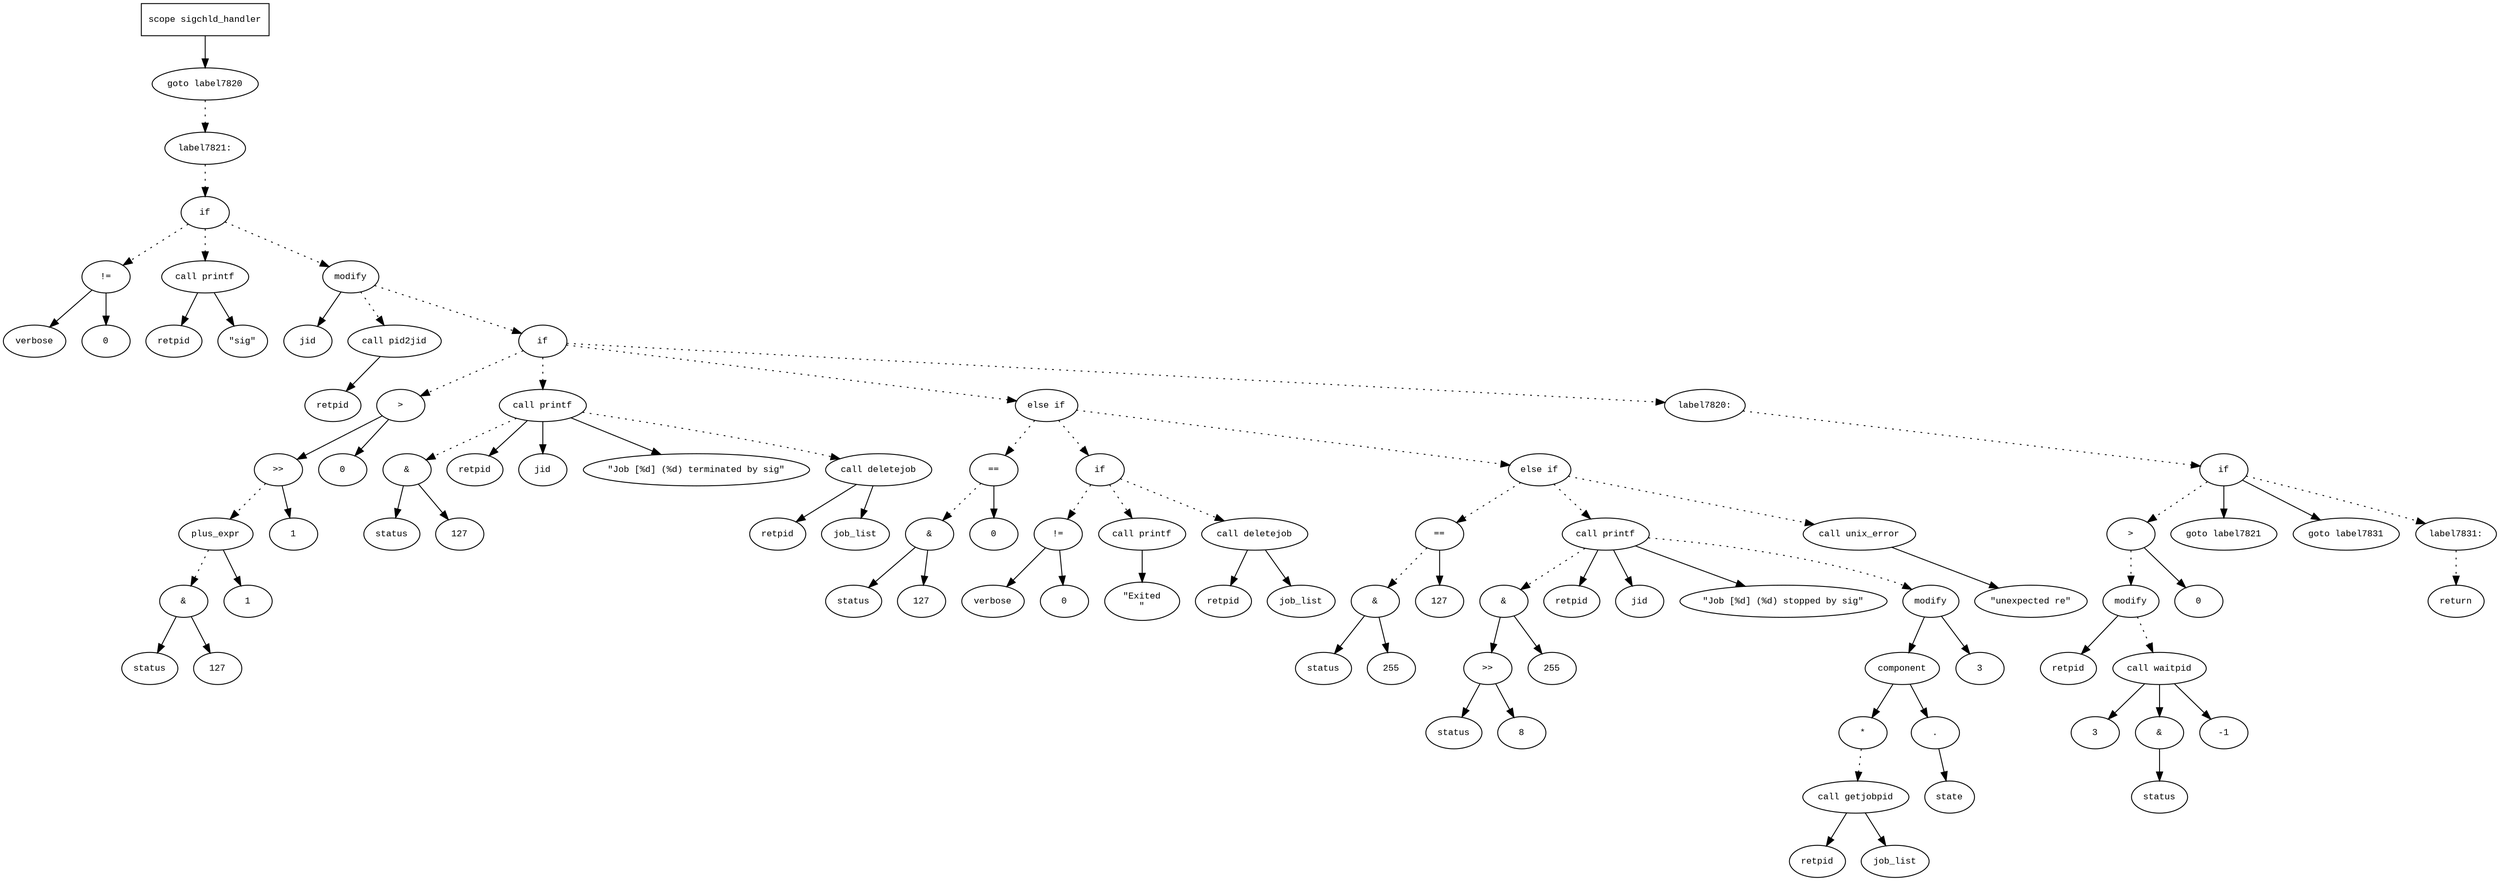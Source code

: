 digraph AST {
  graph [fontname="Times New Roman",fontsize=10];
  node  [fontname="Courier New",fontsize=10];
  edge  [fontname="Times New Roman",fontsize=10];

  node1 [label="scope sigchld_handler",shape=box];
  node2 [label="goto label7820",shape=ellipse];
  node1 -> node2;
  node3 [label="label7821:",shape=ellipse];
  node2 -> node3 [style=dotted];
  node4 [label="if",shape=ellipse];
  node3 -> node4 [style=dotted];
  node5 [label="!=",shape=ellipse];
  node6 [label="verbose",shape=ellipse];
  node5 -> node6;
  node7 [label="0",shape=ellipse];
  node5 -> node7;
  node4 -> node5 [style=dotted];
  node8 [label="call printf",shape=ellipse];
  node9 [label="retpid",shape=ellipse];
  node8 -> node9;
  node10 [label="\"sig\"",shape=ellipse];
  node8 -> node10;
  node4 -> node8 [style=dotted];
  node11 [label="modify",shape=ellipse];
  node12 [label="jid",shape=ellipse];
  node11 -> node12;
  node13 [label="call pid2jid",shape=ellipse];
  node14 [label="retpid",shape=ellipse];
  node13 -> node14;
  node11 -> node13 [style=dotted];
  node4 -> node11 [style=dotted];
  node15 [label="if",shape=ellipse];
  node11 -> node15 [style=dotted];
  node16 [label=">",shape=ellipse];
  node17 [label=">>",shape=ellipse];
  node18 [label="plus_expr",shape=ellipse];
  node19 [label="&",shape=ellipse];
  node20 [label="status",shape=ellipse];
  node19 -> node20;
  node21 [label="127",shape=ellipse];
  node19 -> node21;
  node18 -> node19 [style=dotted];
  node22 [label="1",shape=ellipse];
  node18 -> node22;
  node17 -> node18 [style=dotted];
  node23 [label="1",shape=ellipse];
  node17 -> node23;
  node16 -> node17;
  node24 [label="0",shape=ellipse];
  node16 -> node24;
  node15 -> node16 [style=dotted];
  node25 [label="call printf",shape=ellipse];
  node26 [label="&",shape=ellipse];
  node27 [label="status",shape=ellipse];
  node26 -> node27;
  node28 [label="127",shape=ellipse];
  node26 -> node28;
  node25 -> node26 [style=dotted];
  node29 [label="retpid",shape=ellipse];
  node25 -> node29;
  node30 [label="jid",shape=ellipse];
  node25 -> node30;
  node31 [label="\"Job [%d] (%d) terminated by sig\"",shape=ellipse];
  node25 -> node31;
  node15 -> node25 [style=dotted];
  node32 [label="call deletejob",shape=ellipse];
  node33 [label="retpid",shape=ellipse];
  node32 -> node33;
  node34 [label="job_list",shape=ellipse];
  node32 -> node34;
  node25 -> node32 [style=dotted];
  node35 [label="else if",shape=ellipse];
  node15 -> node35 [style=dotted];
  node36 [label="==",shape=ellipse];
  node37 [label="&",shape=ellipse];
  node38 [label="status",shape=ellipse];
  node37 -> node38;
  node39 [label="127",shape=ellipse];
  node37 -> node39;
  node36 -> node37 [style=dotted];
  node40 [label="0",shape=ellipse];
  node36 -> node40;
  node35 -> node36 [style=dotted];
  node41 [label="if",shape=ellipse];
  node35 -> node41 [style=dotted];
  node42 [label="!=",shape=ellipse];
  node43 [label="verbose",shape=ellipse];
  node42 -> node43;
  node44 [label="0",shape=ellipse];
  node42 -> node44;
  node41 -> node42 [style=dotted];
  node45 [label="call printf",shape=ellipse];
  node46 [label="\"Exited
\"",shape=ellipse];
  node45 -> node46;
  node41 -> node45 [style=dotted];
  node47 [label="call deletejob",shape=ellipse];
  node48 [label="retpid",shape=ellipse];
  node47 -> node48;
  node49 [label="job_list",shape=ellipse];
  node47 -> node49;
  node41 -> node47 [style=dotted];
  node50 [label="else if",shape=ellipse];
  node35 -> node50 [style=dotted];
  node51 [label="==",shape=ellipse];
  node52 [label="&",shape=ellipse];
  node53 [label="status",shape=ellipse];
  node52 -> node53;
  node54 [label="255",shape=ellipse];
  node52 -> node54;
  node51 -> node52 [style=dotted];
  node55 [label="127",shape=ellipse];
  node51 -> node55;
  node50 -> node51 [style=dotted];
  node56 [label="call printf",shape=ellipse];
  node57 [label="&",shape=ellipse];
  node58 [label=">>",shape=ellipse];
  node59 [label="status",shape=ellipse];
  node58 -> node59;
  node60 [label="8",shape=ellipse];
  node58 -> node60;
  node57 -> node58;
  node61 [label="255",shape=ellipse];
  node57 -> node61;
  node56 -> node57 [style=dotted];
  node62 [label="retpid",shape=ellipse];
  node56 -> node62;
  node63 [label="jid",shape=ellipse];
  node56 -> node63;
  node64 [label="\"Job [%d] (%d) stopped by sig\"",shape=ellipse];
  node56 -> node64;
  node50 -> node56 [style=dotted];
  node65 [label="modify",shape=ellipse];
  node66 [label="component",shape=ellipse];
  node65 -> node66;
  node67 [label="*",shape=ellipse];
  node68 [label="call getjobpid",shape=ellipse];
  node69 [label="retpid",shape=ellipse];
  node68 -> node69;
  node70 [label="job_list",shape=ellipse];
  node68 -> node70;
  node67 -> node68 [style=dotted];
  node66 -> node67;
  node71 [label=".",shape=ellipse];
  node66 -> node71;
  node72 [label="state",shape=ellipse];
  node71 -> node72;
  node73 [label="3",shape=ellipse];
  node65 -> node73;
  node56 -> node65 [style=dotted];
  node74 [label="call unix_error",shape=ellipse];
  node75 [label="\"unexpected re\"",shape=ellipse];
  node74 -> node75;
  node50 -> node74 [style=dotted];
  node76 [label="label7820:",shape=ellipse];
  node15 -> node76 [style=dotted];
  node77 [label="if",shape=ellipse];
  node76 -> node77 [style=dotted];
  node78 [label=">",shape=ellipse];
  node79 [label="modify",shape=ellipse];
  node80 [label="retpid",shape=ellipse];
  node79 -> node80;
  node81 [label="call waitpid",shape=ellipse];
  node82 [label="3",shape=ellipse];
  node81 -> node82;
  node83 [label="&",shape=ellipse];
  node81 -> node83;
  node84 [label="status",shape=ellipse];
  node83 -> node84;
  node85 [label="-1",shape=ellipse];
  node81 -> node85;
  node79 -> node81 [style=dotted];
  node78 -> node79 [style=dotted];
  node86 [label="0",shape=ellipse];
  node78 -> node86;
  node77 -> node78 [style=dotted];
  node87 [label="goto label7821",shape=ellipse];
  node77 -> node87;
  node88 [label="goto label7831",shape=ellipse];
  node77 -> node88;
  node89 [label="label7831:",shape=ellipse];
  node77 -> node89 [style=dotted];
  node90 [label="return",shape=ellipse];
  node89 -> node90 [style=dotted];
} 